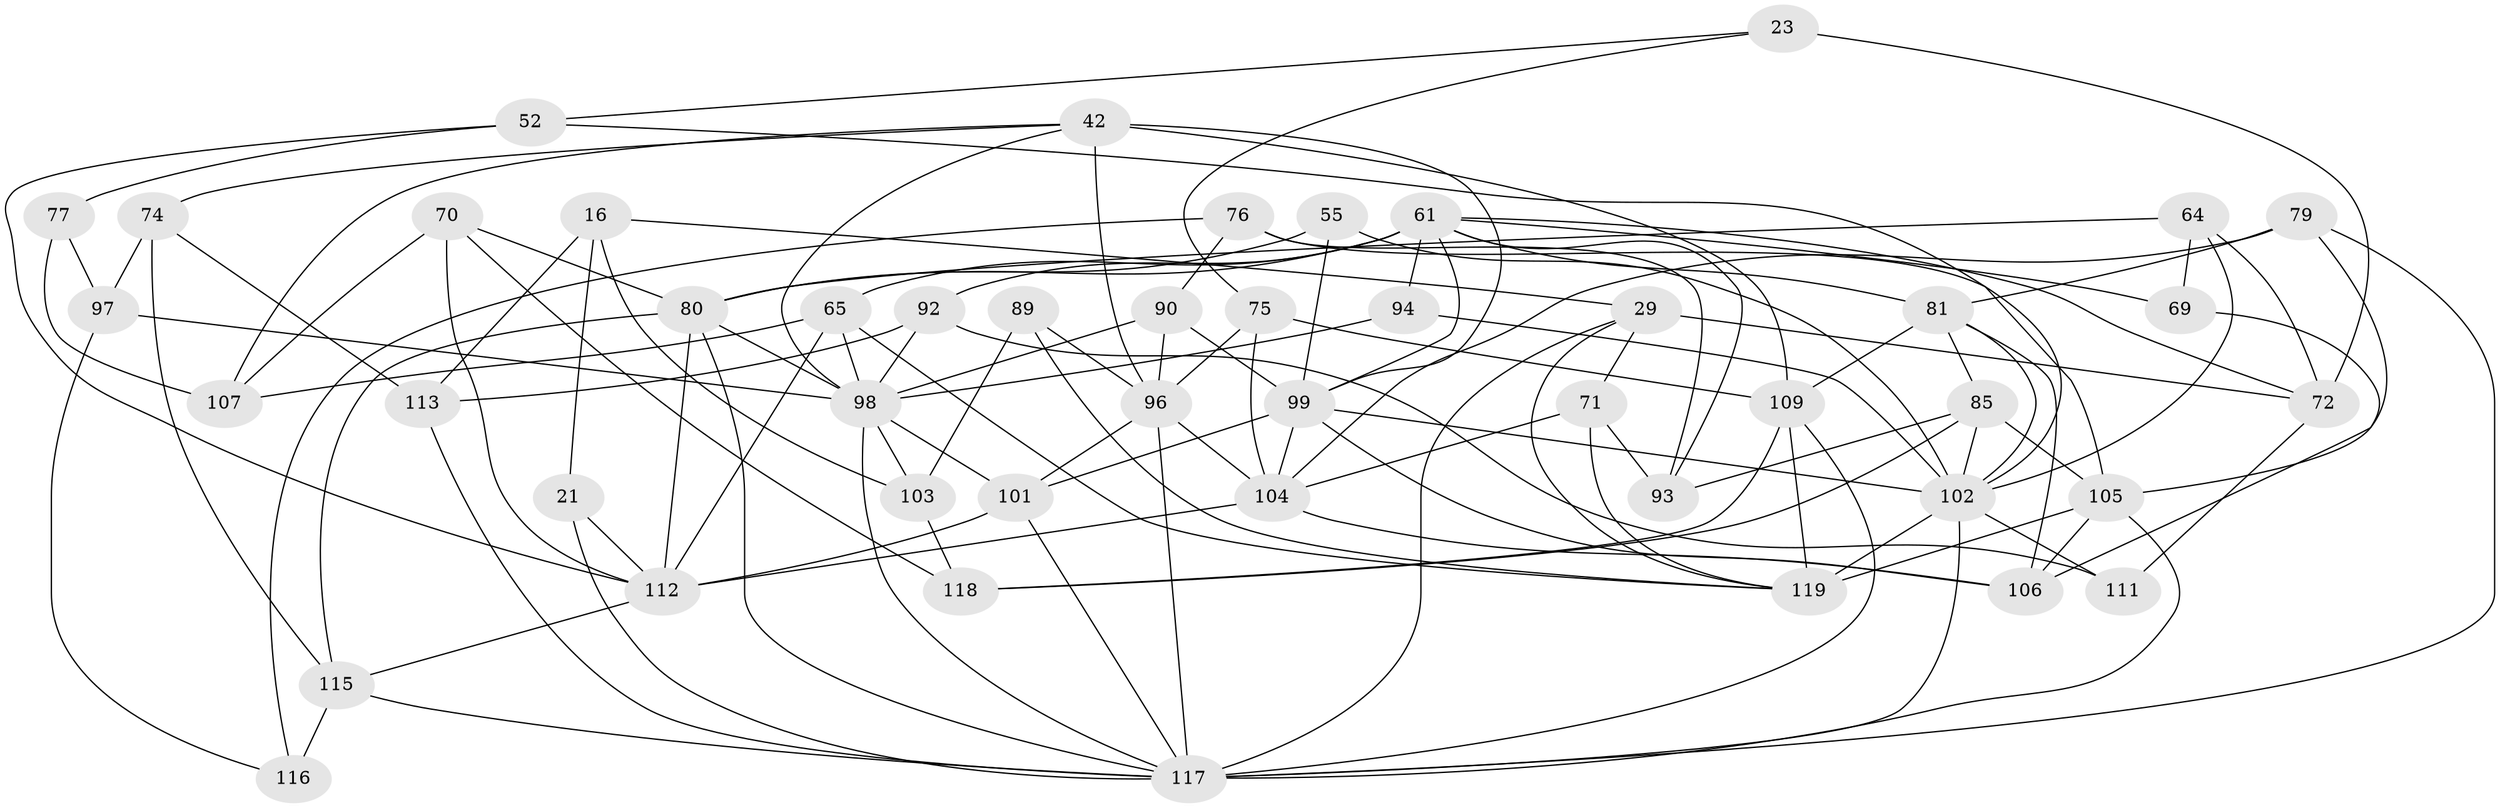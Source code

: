 // original degree distribution, {4: 1.0}
// Generated by graph-tools (version 1.1) at 2025/02/03/04/25 22:02:01]
// undirected, 47 vertices, 120 edges
graph export_dot {
graph [start="1"]
  node [color=gray90,style=filled];
  16 [super="+9"];
  21;
  23;
  29 [super="+24"];
  42 [super="+13+39+22"];
  52 [super="+12"];
  55;
  61 [super="+60+44"];
  64 [super="+46"];
  65 [super="+2+7"];
  69;
  70;
  71;
  72 [super="+6+48"];
  74;
  75 [super="+15"];
  76;
  77;
  79;
  80 [super="+18+40"];
  81 [super="+54"];
  85 [super="+84"];
  89 [super="+66"];
  90;
  92;
  93;
  94;
  96 [super="+3+34+58+38+28"];
  97;
  98 [super="+68+95"];
  99 [super="+43+50"];
  101 [super="+31"];
  102 [super="+32+86+73"];
  103 [super="+20"];
  104 [super="+5+30"];
  105 [super="+59+100"];
  106 [super="+35"];
  107 [super="+51"];
  109 [super="+78+26"];
  111;
  112 [super="+4+57+83"];
  113;
  115 [super="+82"];
  116;
  117 [super="+62+110"];
  118;
  119 [super="+67+114+108"];
  16 -- 113;
  16 -- 21 [weight=2];
  16 -- 29;
  16 -- 103 [weight=2];
  21 -- 112;
  21 -- 117;
  23 -- 72 [weight=2];
  23 -- 52;
  23 -- 75;
  29 -- 72 [weight=2];
  29 -- 71;
  29 -- 117;
  29 -- 119;
  42 -- 107 [weight=2];
  42 -- 96 [weight=2];
  42 -- 74;
  42 -- 99 [weight=2];
  42 -- 109 [weight=2];
  42 -- 98;
  52 -- 77 [weight=2];
  52 -- 112;
  52 -- 102 [weight=2];
  55 -- 99;
  55 -- 80;
  55 -- 102 [weight=2];
  61 -- 65 [weight=2];
  61 -- 72;
  61 -- 81;
  61 -- 80;
  61 -- 99;
  61 -- 94;
  61 -- 92;
  61 -- 69;
  61 -- 93;
  64 -- 69 [weight=2];
  64 -- 102 [weight=2];
  64 -- 72;
  64 -- 80;
  65 -- 107 [weight=2];
  65 -- 112 [weight=2];
  65 -- 98;
  65 -- 119;
  69 -- 106;
  70 -- 107;
  70 -- 118;
  70 -- 80;
  70 -- 112;
  71 -- 93;
  71 -- 104;
  71 -- 119;
  72 -- 111 [weight=2];
  74 -- 113;
  74 -- 97;
  74 -- 115;
  75 -- 104;
  75 -- 96 [weight=2];
  75 -- 109 [weight=2];
  76 -- 93;
  76 -- 116;
  76 -- 90;
  76 -- 105;
  77 -- 97;
  77 -- 107;
  79 -- 104;
  79 -- 81;
  79 -- 105;
  79 -- 117;
  80 -- 98 [weight=2];
  80 -- 115;
  80 -- 112;
  80 -- 117 [weight=4];
  81 -- 109;
  81 -- 85 [weight=2];
  81 -- 102 [weight=2];
  81 -- 106;
  85 -- 105;
  85 -- 118;
  85 -- 93;
  85 -- 102;
  89 -- 103 [weight=2];
  89 -- 96 [weight=2];
  89 -- 119 [weight=2];
  90 -- 96;
  90 -- 99;
  90 -- 98;
  92 -- 113;
  92 -- 98;
  92 -- 111;
  94 -- 102 [weight=2];
  94 -- 98;
  96 -- 104;
  96 -- 101;
  96 -- 117 [weight=5];
  97 -- 116;
  97 -- 98;
  98 -- 103;
  98 -- 101;
  98 -- 117 [weight=2];
  99 -- 101 [weight=2];
  99 -- 106;
  99 -- 104;
  99 -- 102;
  101 -- 112;
  101 -- 117;
  102 -- 111;
  102 -- 117 [weight=3];
  102 -- 119 [weight=4];
  103 -- 118;
  104 -- 112 [weight=2];
  104 -- 106;
  105 -- 106 [weight=2];
  105 -- 119 [weight=4];
  105 -- 117;
  109 -- 117;
  109 -- 118;
  109 -- 119;
  112 -- 115;
  113 -- 117;
  115 -- 116 [weight=2];
  115 -- 117;
}
